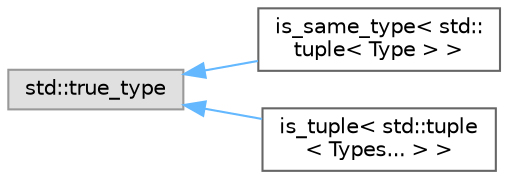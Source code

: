 digraph "Graphical Class Hierarchy"
{
 // LATEX_PDF_SIZE
  bgcolor="transparent";
  edge [fontname=Helvetica,fontsize=10,labelfontname=Helvetica,labelfontsize=10];
  node [fontname=Helvetica,fontsize=10,shape=box,height=0.2,width=0.4];
  rankdir="LR";
  Node0 [id="Node000000",label="std::true_type",height=0.2,width=0.4,color="grey60", fillcolor="#E0E0E0", style="filled",tooltip=" "];
  Node0 -> Node1 [id="edge4_Node000000_Node000001",dir="back",color="steelblue1",style="solid",tooltip=" "];
  Node1 [id="Node000001",label="is_same_type\< std::\ltuple\< Type \> \>",height=0.2,width=0.4,color="grey40", fillcolor="white", style="filled",URL="$structis__same__type_3_01std_1_1tuple_3_01_type_01_4_01_4.html",tooltip="Specialization of is_same_type for a tuple with a single type. This specialization sets the value to ..."];
  Node0 -> Node2 [id="edge5_Node000000_Node000002",dir="back",color="steelblue1",style="solid",tooltip=" "];
  Node2 [id="Node000002",label="is_tuple\< std::tuple\l\< Types... \> \>",height=0.2,width=0.4,color="grey40", fillcolor="white", style="filled",URL="$structis__tuple_3_01std_1_1tuple_3_01_types_8_8_8_01_4_01_4.html",tooltip="Specialization of is_tuple for std::tuple types."];
}
